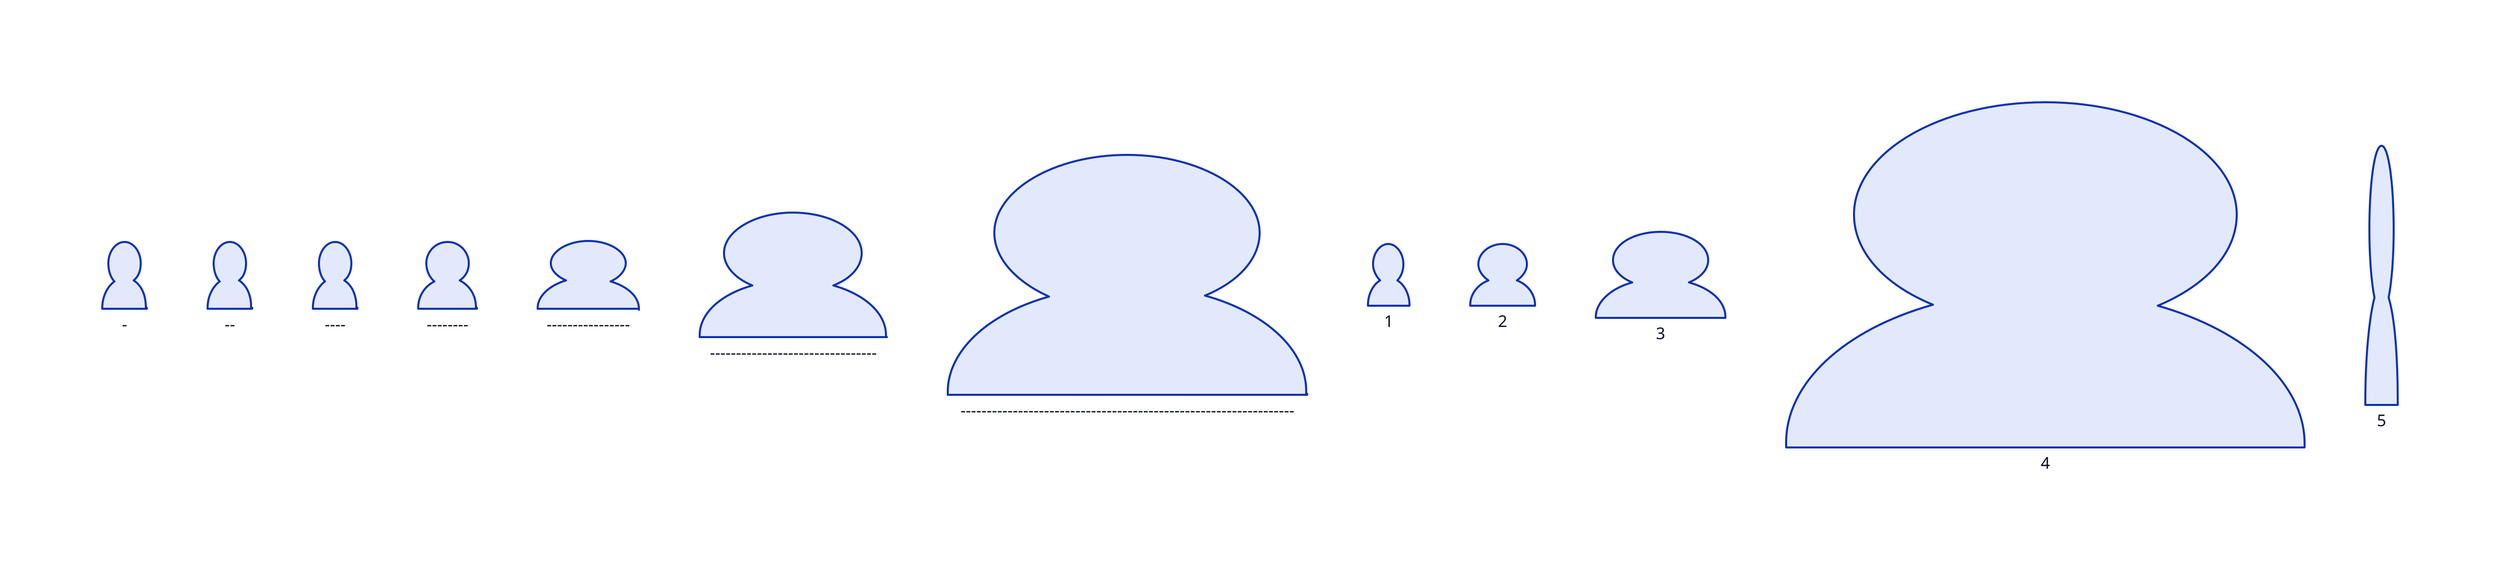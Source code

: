 
a.shape: person
b.shape: person
c.shape: person
d.shape: person
e.shape: person
f.shape: person
g.shape: person

a: -
b: --
c: ----
d: --------
e: ----------------
f: --------------------------------
g: ----------------------------------------------------------------

1.shape: person
2.shape: person
3.shape: person
4.shape: person
5.shape: person

1.width: 16
2.width: 64
3.width: 128
4.width: 512

# entering both width and height overrides aspect ratio limit
5.height: 256
5.width: 32
